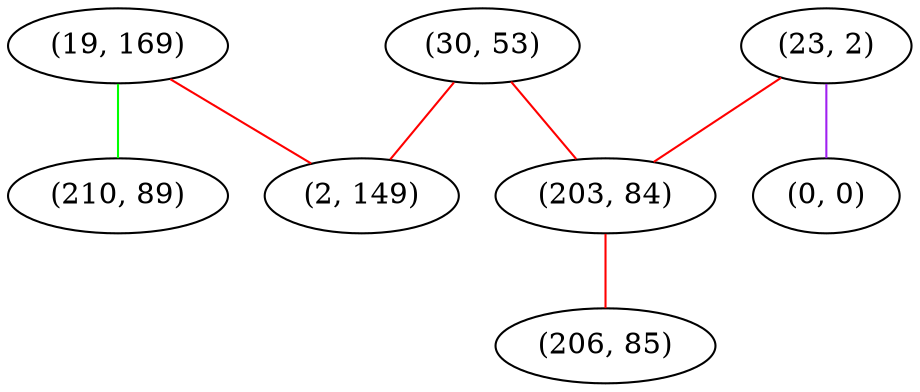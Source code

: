 graph "" {
"(19, 169)";
"(30, 53)";
"(210, 89)";
"(2, 149)";
"(23, 2)";
"(0, 0)";
"(203, 84)";
"(206, 85)";
"(19, 169)" -- "(2, 149)"  [color=red, key=0, weight=1];
"(19, 169)" -- "(210, 89)"  [color=green, key=0, weight=2];
"(30, 53)" -- "(2, 149)"  [color=red, key=0, weight=1];
"(30, 53)" -- "(203, 84)"  [color=red, key=0, weight=1];
"(23, 2)" -- "(0, 0)"  [color=purple, key=0, weight=4];
"(23, 2)" -- "(203, 84)"  [color=red, key=0, weight=1];
"(203, 84)" -- "(206, 85)"  [color=red, key=0, weight=1];
}
